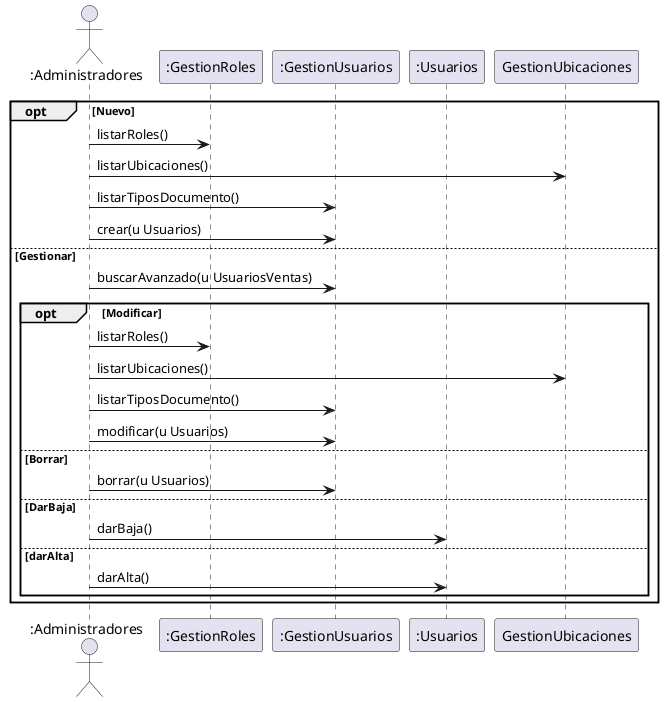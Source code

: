 @startuml GestionUsuarios
    actor ":Administradores" as Administradores
    participant ":GestionRoles" as GestionRoles
    participant ":GestionUsuarios" as GestionUsuarios
    participant ":Usuarios" as Usuarios
    opt Nuevo
        Administradores -> GestionRoles: listarRoles()
        Administradores -> GestionUbicaciones: listarUbicaciones()
        Administradores -> GestionUsuarios: listarTiposDocumento()
        Administradores -> GestionUsuarios: crear(u Usuarios)
    else Gestionar
        Administradores -> GestionUsuarios: buscarAvanzado(u UsuariosVentas)
        opt Modificar
            Administradores -> GestionRoles: listarRoles()
            Administradores -> GestionUbicaciones: listarUbicaciones()
            Administradores -> GestionUsuarios: listarTiposDocumento()
            Administradores -> GestionUsuarios: modificar(u Usuarios)
        else Borrar
            Administradores -> GestionUsuarios: borrar(u Usuarios)
        else DarBaja
            Administradores -> Usuarios: darBaja()
        else darAlta
            Administradores -> Usuarios: darAlta()
        end
    end
@enduml

@startuml GestionClientes
    actor ":Vendedores" as Vendedores
    participant ":GestionClientes" as GestionClientes
    participant ":Clientes" as Clientes
    participant ":Paises" as Paises
    participant ":Provincias" as Provincias
    opt Nuevo
        Vendedores -> GestionClientes: listarPaises()
        Vendedores -> GestionClientes: listarTiposDocumento()
        Vendedores -> GestionClientes: crear(c Clientes)
    else Gestionar
        Vendedores -> GestionClientes: buscarAvanzado(c Clientes)
        opt Modificar
            Vendedores -> GestionClientes: listarPaises()
            Vendedores -> GestionClientes: listarTiposDocumento()
            Vendedores -> GestionClientes: modificar(c Clientes)
        else Borrar
            Vendedores -> GestionClientes: borrar(c Clientes)
        else DarBaja
            Vendedores -> Clientes: darBaja()
        else DarAlta
            Vendedores -> Clientes: darAlta()
        else GestionDomicilios
            Vendedores -> Clientes: listarDomicilios()
            opt Crear
                Vendedores -> GestionClientes: listarPaises()
                Vendedores -> Paises: listarProvincias()
                Vendedores -> Provincias: listarCiudades()
                Vendedores -> Clientes: crearDomicilio(d Domicilios)
            else Borrar
                Vendedores -> Clientes: borrar(d Domicilios)
            end
        end
    end
@enduml

@startuml GestionPresupuestos
    actor ":Vendedores" as Vendedores
    participant ":Presupuestos" as Presupuestos
    participant ":GestionPresupuestos" as GestionPresupuestos
    participant ":GestionProductos" as GestionProductos
    participant ":GestionClientes" as GestionClientes
    participant ":GestionTelas" as GestionTelas
    participant ":GestionProductosFinales" as GestionProductosFinales
    participant ":Clientes" as Clientes
    participant ":Ventas" as Ventas

    opt Nuevo
        Vendedores -> GestionClientes: buscarAvanzado(c Clientes)
        Vendedores -> GestionPresupuestos: crear(p Presupuestos)
        loop Gestionar líneas presupuesto
            opt Nueva linea
                Vendedores -> GestionProductos: buscarAvanzado(p Productos)
                Vendedores -> GestionProductosFinales: listarLustres()
                Vendedores -> GestionTelas: listarTelas()
                Vendedores -> Presupuestos: crearLineaPresupuesto(lp LineasPresupuesto)
            else Modificar linea
                Vendedores -> GestionProductos: buscarAvanzado(p Productos)
                Vendedores -> GestionProductosFinales: listarLustres()
                Vendedores -> GestionTelas: listarTelas()
                Vendedores -> Presupuestos: modificarLineaPresupuesto(lp LineasPresupuesto)
            else Borrar linea
                Vendedores -> Presupuestos: borrarLineaPresupuesto(lp LineasPresupuesto)
            end
        end 
        Vendedores -> Presupuestos: pasarACreado()
    else Gestionar
        Vendedores -> GestionPresupuestos: buscarAvanzado(p Presupuestos)
        opt Modificar
            Vendedores -> Presupuestos: listarLineasPresupuesto()
            loop Gestionar líneas presupuesto
                opt Nueva linea
                    Vendedores -> GestionProductos: buscarAvanzado(p Productos)
                    Vendedores -> GestionProductosFinales: listarLustres()
                    Vendedores -> GestionTelas: listarTelas()
                    Vendedores -> Presupuestos: crearLineaPresupuesto(lp LineasPresupuesto)
                else Modificar linea
                    Vendedores -> GestionProductos: buscarAvanzado(p Productos)
                    Vendedores -> GestionProductosFinales: listarLustres()
                    Vendedores -> GestionTelas: listarTelas()
                    Vendedores -> Presupuestos: modificarLineaPresupuesto(lp LineasPresupuesto)
                else Borrar linea
                    Vendedores -> Presupuestos: borrarLineaPresupuesto(lp LineasPresupuesto)
                end
            end
            Vendedores -> GestionPresupuestos: modificar(p Presupuestos)
        else Borrar
            Vendedores -> GestionPresupuestos: borrar(p Presupuestos)
        else Enviar por email
            Vendedores -> Presupuestos: generarPDF()
            Vendedores -> Presupuestos: enviarPresupuestoEmail(f File)
        else Generar PDF
            Vendedores -> Presupuestos: generarPDF()
        else Transformar presupuesto en venta
            Vendedores -> GestionClientes: buscarAvanzado(c Clientes)
            Vendedores -> Clientes: listarDomicilios()
            loop Para cada presupuesto seleccionado
                Vendedores -> Presupuestos: listarLineasPresupuesto()
            end
            Vendedores -> GestionPresupuestos: transformarPresupuestosEnVenta(lp List<LineasPresupuesto>)
            loop Gestionar líneas venta
                opt Nueva linea
                    Vendedores -> GestionProductos: buscarAvanzado(p Productos)
                    Vendedores -> GestionProductosFinales: listarLustres()
                    Vendedores -> GestionTelas: listarTelas()
                    Vendedores -> Ventas: crearLineaVenta(lv LineasVenta)
                else Modificar linea
                    Vendedores -> GestionProductos: buscarAvanzado(p Productos)
                    Vendedores -> GestionProductosFinales: listarLustres()
                    Vendedores -> GestionTelas: listarTelas()
                    Vendedores -> Ventas: modificarLineaVenta(lv LineasVenta)
                else Borrar linea
                    Vendedores -> Ventas: borrarLineaVenta(lv LineasVenta)
                end
            end
            Vendedores -> Ventas: chequearPrecios()
        end
    end
@enduml

@startuml GestionVentas
    actor ":Vendedores" as Vendedores
    participant ":Ventas" as Ventas
    participant ":GestionVentas" as GestionVentas
    participant ":GestionProductos" as GestionProductos
    participant ":GestionClientes" as GestionClientes
    participant ":GestionTelas" as GestionTelas
    participant ":GestionProductosFinales" as GestionProductosFinales
    participant ":Clientes" as Clientes
    participant ":OrdenesProduccion" as OrdenesProduccion
    participant ":ProductosFinales" as ProductosFinales
    participant ":GestionUbicaciones" as GestionUbicaciones
    participant ":GestionRemitos" as GestionRemitos
    participant ":GestionOrdenesProduccion" as GestionOrdenesProduccion
    participant ":LineasVenta" as LineasVenta

    opt Nuevo
        Vendedores -> GestionClientes: buscarAvanzado(c Clientes)
        Vendedores -> Clientes: listarDomicilios()
        Vendedores -> GestionVentas: crear(v Ventas)
        loop Gestionar líneas venta
            opt Nueva linea
                Vendedores -> GestionProductos: buscarAvanzado(p Productos)
                Vendedores -> GestionProductosFinales: listarLustres()
                Vendedores -> GestionTelas: listarTelas()
                Vendedores -> Ventas: crearLineaVenta(lv LineasVenta)
            else Modificar linea
                Vendedores -> GestionProductos: buscarAvanzado(p Productos)
                Vendedores -> GestionProductosFinales: listarLustres()
                Vendedores -> GestionTelas: listarTelas()
                Vendedores -> Ventas: modificarLineaVenta(lv LineasVenta)
            else Borrar linea
                Vendedores -> Ventas: borrarLineaVenta(lv LineasVenta)
            end
        end 
        Vendedores -> Ventas: chequearPrecios()
    else Gestionar
        Vendedores -> GestionVentas: buscarAvanzado(v Ventas)
        opt Modificar
            Vendedores -> Ventas: listarLineasVenta()
            Vendedores -> Clientes: listarDomicilios()
            loop Gestionar líneas venta
                opt Nueva linea
                    Vendedores -> GestionProductos: buscarAvanzado(p Productos)
                    Vendedores -> GestionProductosFinales: listarLustres()
                    Vendedores -> GestionTelas: listarTelas()
                    Vendedores -> Ventas: crearLineaVenta(lv LineasVenta)
                else Modificar linea
                    Vendedores -> GestionProductos: buscarAvanzado(p Productos)
                    Vendedores -> GestionProductosFinales: listarLustres()
                    Vendedores -> GestionTelas: listarTelas()
                    Vendedores -> Ventas: modificarLineaVenta(lv LineasVenta)
                else Borrar linea
                    Vendedores -> Ventas: borrarLineaVenta(lv LineasVenta)
                end
            end
            Vendedores -> GestionVentas: modificar(v Ventas)
        else Borrar
            Vendedores -> GestionVentas: borrar(v Ventas)
        else Generar orden produccion a partir de venta
            Vendedores -> Ventas: listarLineasVenta()
            Vendedores -> GestionOrdenesProduccion: crear(op OrdenesProduccion)
            loop Por cada linea de venta seleccionada
                Vendedores -> LineasVenta: crearLineaProductoHija(lop LineasOrdenProduccion)
            end
            loop Gestionar líneas orden produccion
                opt Borrar linea
                    Vendedores -> OrdenesProduccion: borrarLineaOrdenProduccion(lop LineasOrdenProduccion)
                end
            end
            Vendedores -> OrdenesProduccion: pasarAPendiente()
        else Reservar líneas
            Vendedores -> Ventas: listarLineasVenta()
            loop Por cada linea de venta
                Vendedores -> ProductosFinales: dameStock()
                opt Si hay en stock
                    Vendedores -> GestionUbicaciones: listarUbicaciones()
                    Vendedores -> ProductosFinales: dameStockPorUbicacion()
                end
            end
            opt Si se ha seleccionado al menos una linea
                Vendedores -> GestionRemitos: crear(r Remitos)
                loop Por cada linea de venta seleccionada
                    Vendedores -> LineasVenta: crearLineaProductoHija(lr LineasRemito)
                    ' se crean las líneas de remito dado que se debe asociar la ubicacion de la cual
                    ' se sacaran cada linea
                end
            end
        end
    end
@enduml